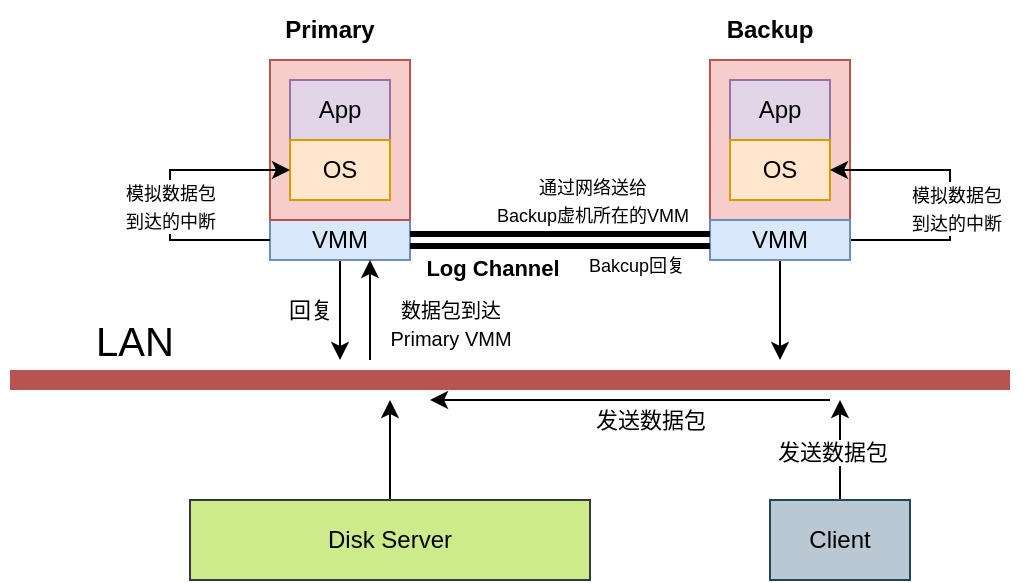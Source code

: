 <mxfile version="22.1.16" type="device">
  <diagram name="第 1 页" id="ae1aj45LuLobjPhHCm8j">
    <mxGraphModel dx="1280" dy="679" grid="1" gridSize="10" guides="1" tooltips="1" connect="1" arrows="1" fold="1" page="1" pageScale="1" pageWidth="827" pageHeight="1169" math="0" shadow="0">
      <root>
        <mxCell id="0" />
        <mxCell id="1" parent="0" />
        <mxCell id="RzUvIfsAvGJaE9H9nIL3-9" value="" style="group" vertex="1" connectable="0" parent="1">
          <mxGeometry x="250" y="460" width="70" height="100" as="geometry" />
        </mxCell>
        <mxCell id="RzUvIfsAvGJaE9H9nIL3-11" value="" style="group" vertex="1" connectable="0" parent="RzUvIfsAvGJaE9H9nIL3-9">
          <mxGeometry width="70" height="80" as="geometry" />
        </mxCell>
        <mxCell id="RzUvIfsAvGJaE9H9nIL3-12" value="" style="rounded=0;whiteSpace=wrap;html=1;fillColor=#f8cecc;strokeColor=#b85450;" vertex="1" parent="RzUvIfsAvGJaE9H9nIL3-11">
          <mxGeometry width="70" height="80" as="geometry" />
        </mxCell>
        <mxCell id="RzUvIfsAvGJaE9H9nIL3-13" value="" style="group" vertex="1" connectable="0" parent="RzUvIfsAvGJaE9H9nIL3-11">
          <mxGeometry x="10" y="10" width="50" height="60" as="geometry" />
        </mxCell>
        <mxCell id="RzUvIfsAvGJaE9H9nIL3-14" value="App" style="rounded=0;whiteSpace=wrap;html=1;fillColor=#e1d5e7;strokeColor=#9673a6;" vertex="1" parent="RzUvIfsAvGJaE9H9nIL3-13">
          <mxGeometry width="50" height="30" as="geometry" />
        </mxCell>
        <mxCell id="RzUvIfsAvGJaE9H9nIL3-15" value="OS" style="rounded=0;whiteSpace=wrap;html=1;fillColor=#ffe6cc;strokeColor=#d79b00;" vertex="1" parent="RzUvIfsAvGJaE9H9nIL3-13">
          <mxGeometry y="30" width="50" height="30" as="geometry" />
        </mxCell>
        <mxCell id="RzUvIfsAvGJaE9H9nIL3-23" style="edgeStyle=orthogonalEdgeStyle;rounded=0;orthogonalLoop=1;jettySize=auto;html=1;" edge="1" parent="RzUvIfsAvGJaE9H9nIL3-9" source="RzUvIfsAvGJaE9H9nIL3-10">
          <mxGeometry relative="1" as="geometry">
            <mxPoint x="35" y="150" as="targetPoint" />
          </mxGeometry>
        </mxCell>
        <mxCell id="RzUvIfsAvGJaE9H9nIL3-46" style="edgeStyle=orthogonalEdgeStyle;rounded=0;orthogonalLoop=1;jettySize=auto;html=1;entryX=1;entryY=0.5;entryDx=0;entryDy=0;" edge="1" parent="RzUvIfsAvGJaE9H9nIL3-9" source="RzUvIfsAvGJaE9H9nIL3-10" target="RzUvIfsAvGJaE9H9nIL3-15">
          <mxGeometry relative="1" as="geometry">
            <Array as="points">
              <mxPoint x="120" y="90" />
              <mxPoint x="120" y="55" />
            </Array>
          </mxGeometry>
        </mxCell>
        <mxCell id="RzUvIfsAvGJaE9H9nIL3-47" value="&lt;font style=&quot;font-size: 9px;&quot;&gt;模拟数据包&lt;br style=&quot;border-color: var(--border-color);&quot;&gt;到达的中断&lt;/font&gt;" style="edgeLabel;html=1;align=center;verticalAlign=middle;resizable=0;points=[];" vertex="1" connectable="0" parent="RzUvIfsAvGJaE9H9nIL3-46">
          <mxGeometry x="-0.088" y="-3" relative="1" as="geometry">
            <mxPoint as="offset" />
          </mxGeometry>
        </mxCell>
        <mxCell id="RzUvIfsAvGJaE9H9nIL3-10" value="VMM" style="rounded=0;whiteSpace=wrap;html=1;fillColor=#dae8fc;strokeColor=#6c8ebf;" vertex="1" parent="RzUvIfsAvGJaE9H9nIL3-9">
          <mxGeometry y="80" width="70" height="20" as="geometry" />
        </mxCell>
        <mxCell id="RzUvIfsAvGJaE9H9nIL3-8" value="" style="group" vertex="1" connectable="0" parent="1">
          <mxGeometry x="30" y="460" width="70" height="100" as="geometry" />
        </mxCell>
        <mxCell id="RzUvIfsAvGJaE9H9nIL3-22" style="edgeStyle=orthogonalEdgeStyle;rounded=0;orthogonalLoop=1;jettySize=auto;html=1;" edge="1" parent="RzUvIfsAvGJaE9H9nIL3-8" source="RzUvIfsAvGJaE9H9nIL3-6">
          <mxGeometry relative="1" as="geometry">
            <mxPoint x="35" y="150" as="targetPoint" />
          </mxGeometry>
        </mxCell>
        <mxCell id="RzUvIfsAvGJaE9H9nIL3-49" value="回复" style="edgeLabel;html=1;align=center;verticalAlign=middle;resizable=0;points=[];" vertex="1" connectable="0" parent="RzUvIfsAvGJaE9H9nIL3-22">
          <mxGeometry x="-0.208" y="-3" relative="1" as="geometry">
            <mxPoint x="-12" y="5" as="offset" />
          </mxGeometry>
        </mxCell>
        <mxCell id="RzUvIfsAvGJaE9H9nIL3-6" value="VMM" style="rounded=0;whiteSpace=wrap;html=1;fillColor=#dae8fc;strokeColor=#6c8ebf;" vertex="1" parent="RzUvIfsAvGJaE9H9nIL3-8">
          <mxGeometry y="80" width="70" height="20" as="geometry" />
        </mxCell>
        <mxCell id="RzUvIfsAvGJaE9H9nIL3-7" value="" style="group;fillColor=#f8cecc;strokeColor=#b85450;" vertex="1" connectable="0" parent="RzUvIfsAvGJaE9H9nIL3-8">
          <mxGeometry width="70" height="80" as="geometry" />
        </mxCell>
        <mxCell id="RzUvIfsAvGJaE9H9nIL3-5" value="" style="group;fillColor=#f8cecc;strokeColor=#b85450;" vertex="1" connectable="0" parent="RzUvIfsAvGJaE9H9nIL3-7">
          <mxGeometry x="10" y="10" width="50" height="60" as="geometry" />
        </mxCell>
        <mxCell id="RzUvIfsAvGJaE9H9nIL3-1" value="App" style="rounded=0;whiteSpace=wrap;html=1;fillColor=#e1d5e7;strokeColor=#9673a6;" vertex="1" parent="RzUvIfsAvGJaE9H9nIL3-5">
          <mxGeometry width="50" height="30" as="geometry" />
        </mxCell>
        <mxCell id="RzUvIfsAvGJaE9H9nIL3-4" value="OS" style="rounded=0;whiteSpace=wrap;html=1;fillColor=#ffe6cc;strokeColor=#d79b00;" vertex="1" parent="RzUvIfsAvGJaE9H9nIL3-5">
          <mxGeometry y="30" width="50" height="30" as="geometry" />
        </mxCell>
        <mxCell id="RzUvIfsAvGJaE9H9nIL3-38" value="" style="endArrow=classic;html=1;rounded=0;entryX=0;entryY=0.5;entryDx=0;entryDy=0;exitX=0;exitY=0.5;exitDx=0;exitDy=0;" edge="1" parent="RzUvIfsAvGJaE9H9nIL3-8" source="RzUvIfsAvGJaE9H9nIL3-6" target="RzUvIfsAvGJaE9H9nIL3-4">
          <mxGeometry width="50" height="50" relative="1" as="geometry">
            <mxPoint x="35" y="110" as="sourcePoint" />
            <mxPoint x="110" y="50" as="targetPoint" />
            <Array as="points">
              <mxPoint x="-30" y="90" />
              <mxPoint x="-50" y="90" />
              <mxPoint x="-50" y="55" />
            </Array>
          </mxGeometry>
        </mxCell>
        <mxCell id="RzUvIfsAvGJaE9H9nIL3-41" value="&lt;font style=&quot;font-size: 9px;&quot;&gt;模拟数据包&lt;br&gt;到达的中断&lt;/font&gt;" style="edgeLabel;html=1;align=center;verticalAlign=middle;resizable=0;points=[];" vertex="1" connectable="0" parent="RzUvIfsAvGJaE9H9nIL3-38">
          <mxGeometry x="0.091" y="3" relative="1" as="geometry">
            <mxPoint x="3" y="12" as="offset" />
          </mxGeometry>
        </mxCell>
        <mxCell id="RzUvIfsAvGJaE9H9nIL3-21" style="edgeStyle=orthogonalEdgeStyle;rounded=0;orthogonalLoop=1;jettySize=auto;html=1;" edge="1" parent="1" source="RzUvIfsAvGJaE9H9nIL3-16">
          <mxGeometry relative="1" as="geometry">
            <mxPoint x="90" y="630" as="targetPoint" />
          </mxGeometry>
        </mxCell>
        <mxCell id="RzUvIfsAvGJaE9H9nIL3-16" value="Disk Server" style="rounded=0;whiteSpace=wrap;html=1;fillColor=#cdeb8b;strokeColor=#36393d;" vertex="1" parent="1">
          <mxGeometry x="-10" y="680" width="200" height="40" as="geometry" />
        </mxCell>
        <mxCell id="RzUvIfsAvGJaE9H9nIL3-19" value="" style="endArrow=none;html=1;rounded=0;strokeWidth=10;fillColor=#f8cecc;strokeColor=#b85450;" edge="1" parent="1">
          <mxGeometry width="50" height="50" relative="1" as="geometry">
            <mxPoint x="-100" y="620" as="sourcePoint" />
            <mxPoint x="400" y="620" as="targetPoint" />
          </mxGeometry>
        </mxCell>
        <mxCell id="RzUvIfsAvGJaE9H9nIL3-20" value="&lt;font style=&quot;font-size: 20px;&quot;&gt;LAN&lt;/font&gt;" style="edgeLabel;html=1;align=center;verticalAlign=middle;resizable=0;points=[];" vertex="1" connectable="0" parent="RzUvIfsAvGJaE9H9nIL3-19">
          <mxGeometry x="0.051" y="-1" relative="1" as="geometry">
            <mxPoint x="-201" y="-21" as="offset" />
          </mxGeometry>
        </mxCell>
        <mxCell id="RzUvIfsAvGJaE9H9nIL3-25" style="edgeStyle=orthogonalEdgeStyle;rounded=0;orthogonalLoop=1;jettySize=auto;html=1;" edge="1" parent="1" source="RzUvIfsAvGJaE9H9nIL3-24">
          <mxGeometry relative="1" as="geometry">
            <mxPoint x="315" y="630" as="targetPoint" />
          </mxGeometry>
        </mxCell>
        <mxCell id="RzUvIfsAvGJaE9H9nIL3-26" value="发送数据包" style="edgeLabel;html=1;align=center;verticalAlign=middle;resizable=0;points=[];" vertex="1" connectable="0" parent="RzUvIfsAvGJaE9H9nIL3-25">
          <mxGeometry x="-0.053" y="4" relative="1" as="geometry">
            <mxPoint as="offset" />
          </mxGeometry>
        </mxCell>
        <mxCell id="RzUvIfsAvGJaE9H9nIL3-24" value="Client" style="rounded=0;whiteSpace=wrap;html=1;fillColor=#bac8d3;strokeColor=#23445d;" vertex="1" parent="1">
          <mxGeometry x="280" y="680" width="70" height="40" as="geometry" />
        </mxCell>
        <mxCell id="RzUvIfsAvGJaE9H9nIL3-27" value="" style="endArrow=classic;html=1;rounded=0;" edge="1" parent="1">
          <mxGeometry width="50" height="50" relative="1" as="geometry">
            <mxPoint x="310" y="630" as="sourcePoint" />
            <mxPoint x="110" y="630" as="targetPoint" />
          </mxGeometry>
        </mxCell>
        <mxCell id="RzUvIfsAvGJaE9H9nIL3-28" value="发送数据包" style="edgeLabel;html=1;align=center;verticalAlign=middle;resizable=0;points=[];" vertex="1" connectable="0" parent="RzUvIfsAvGJaE9H9nIL3-27">
          <mxGeometry x="-0.115" y="-2" relative="1" as="geometry">
            <mxPoint x="-2" y="12" as="offset" />
          </mxGeometry>
        </mxCell>
        <mxCell id="RzUvIfsAvGJaE9H9nIL3-31" value="" style="endArrow=classic;html=1;rounded=0;entryX=0.714;entryY=1;entryDx=0;entryDy=0;entryPerimeter=0;" edge="1" parent="1" target="RzUvIfsAvGJaE9H9nIL3-6">
          <mxGeometry width="50" height="50" relative="1" as="geometry">
            <mxPoint x="80" y="610" as="sourcePoint" />
            <mxPoint x="80" y="570" as="targetPoint" />
          </mxGeometry>
        </mxCell>
        <mxCell id="RzUvIfsAvGJaE9H9nIL3-35" value="&lt;font style=&quot;font-size: 10px;&quot;&gt;数据包到达&lt;br&gt;Primary VMM&lt;/font&gt;" style="edgeLabel;html=1;align=center;verticalAlign=middle;resizable=0;points=[];" vertex="1" connectable="0" parent="RzUvIfsAvGJaE9H9nIL3-31">
          <mxGeometry x="0.091" relative="1" as="geometry">
            <mxPoint x="40" y="9" as="offset" />
          </mxGeometry>
        </mxCell>
        <mxCell id="RzUvIfsAvGJaE9H9nIL3-39" value="Primary" style="text;html=1;strokeColor=none;fillColor=none;align=center;verticalAlign=middle;whiteSpace=wrap;rounded=0;fontStyle=1" vertex="1" parent="1">
          <mxGeometry x="30" y="430" width="60" height="30" as="geometry" />
        </mxCell>
        <mxCell id="RzUvIfsAvGJaE9H9nIL3-40" value="Backup" style="text;html=1;strokeColor=none;fillColor=none;align=center;verticalAlign=middle;whiteSpace=wrap;rounded=0;fontStyle=1" vertex="1" parent="1">
          <mxGeometry x="250" y="430" width="60" height="30" as="geometry" />
        </mxCell>
        <mxCell id="RzUvIfsAvGJaE9H9nIL3-44" style="edgeStyle=orthogonalEdgeStyle;rounded=0;orthogonalLoop=1;jettySize=auto;html=1;entryX=0;entryY=0.5;entryDx=0;entryDy=0;strokeWidth=3;shape=link;strokeColor=default;" edge="1" parent="1" source="RzUvIfsAvGJaE9H9nIL3-6" target="RzUvIfsAvGJaE9H9nIL3-10">
          <mxGeometry relative="1" as="geometry" />
        </mxCell>
        <mxCell id="RzUvIfsAvGJaE9H9nIL3-45" value="&lt;font style=&quot;font-size: 9px;&quot;&gt;通过网络送给&lt;br&gt;Backup虚机所在的VMM&lt;/font&gt;" style="edgeLabel;html=1;align=center;verticalAlign=middle;resizable=0;points=[];" vertex="1" connectable="0" parent="RzUvIfsAvGJaE9H9nIL3-44">
          <mxGeometry x="-0.076" y="1" relative="1" as="geometry">
            <mxPoint x="21" y="-19" as="offset" />
          </mxGeometry>
        </mxCell>
        <mxCell id="RzUvIfsAvGJaE9H9nIL3-50" value="&lt;b&gt;Log Channel&lt;/b&gt;" style="edgeLabel;html=1;align=center;verticalAlign=middle;resizable=0;points=[];" vertex="1" connectable="0" parent="RzUvIfsAvGJaE9H9nIL3-44">
          <mxGeometry x="-0.06" y="-1" relative="1" as="geometry">
            <mxPoint x="-30" y="13" as="offset" />
          </mxGeometry>
        </mxCell>
        <mxCell id="RzUvIfsAvGJaE9H9nIL3-52" value="&lt;font style=&quot;font-size: 9px;&quot;&gt;Bakcup回复&lt;/font&gt;" style="edgeLabel;html=1;align=center;verticalAlign=middle;resizable=0;points=[];" vertex="1" connectable="0" parent="RzUvIfsAvGJaE9H9nIL3-44">
          <mxGeometry x="0.5" y="-3" relative="1" as="geometry">
            <mxPoint y="9" as="offset" />
          </mxGeometry>
        </mxCell>
      </root>
    </mxGraphModel>
  </diagram>
</mxfile>
